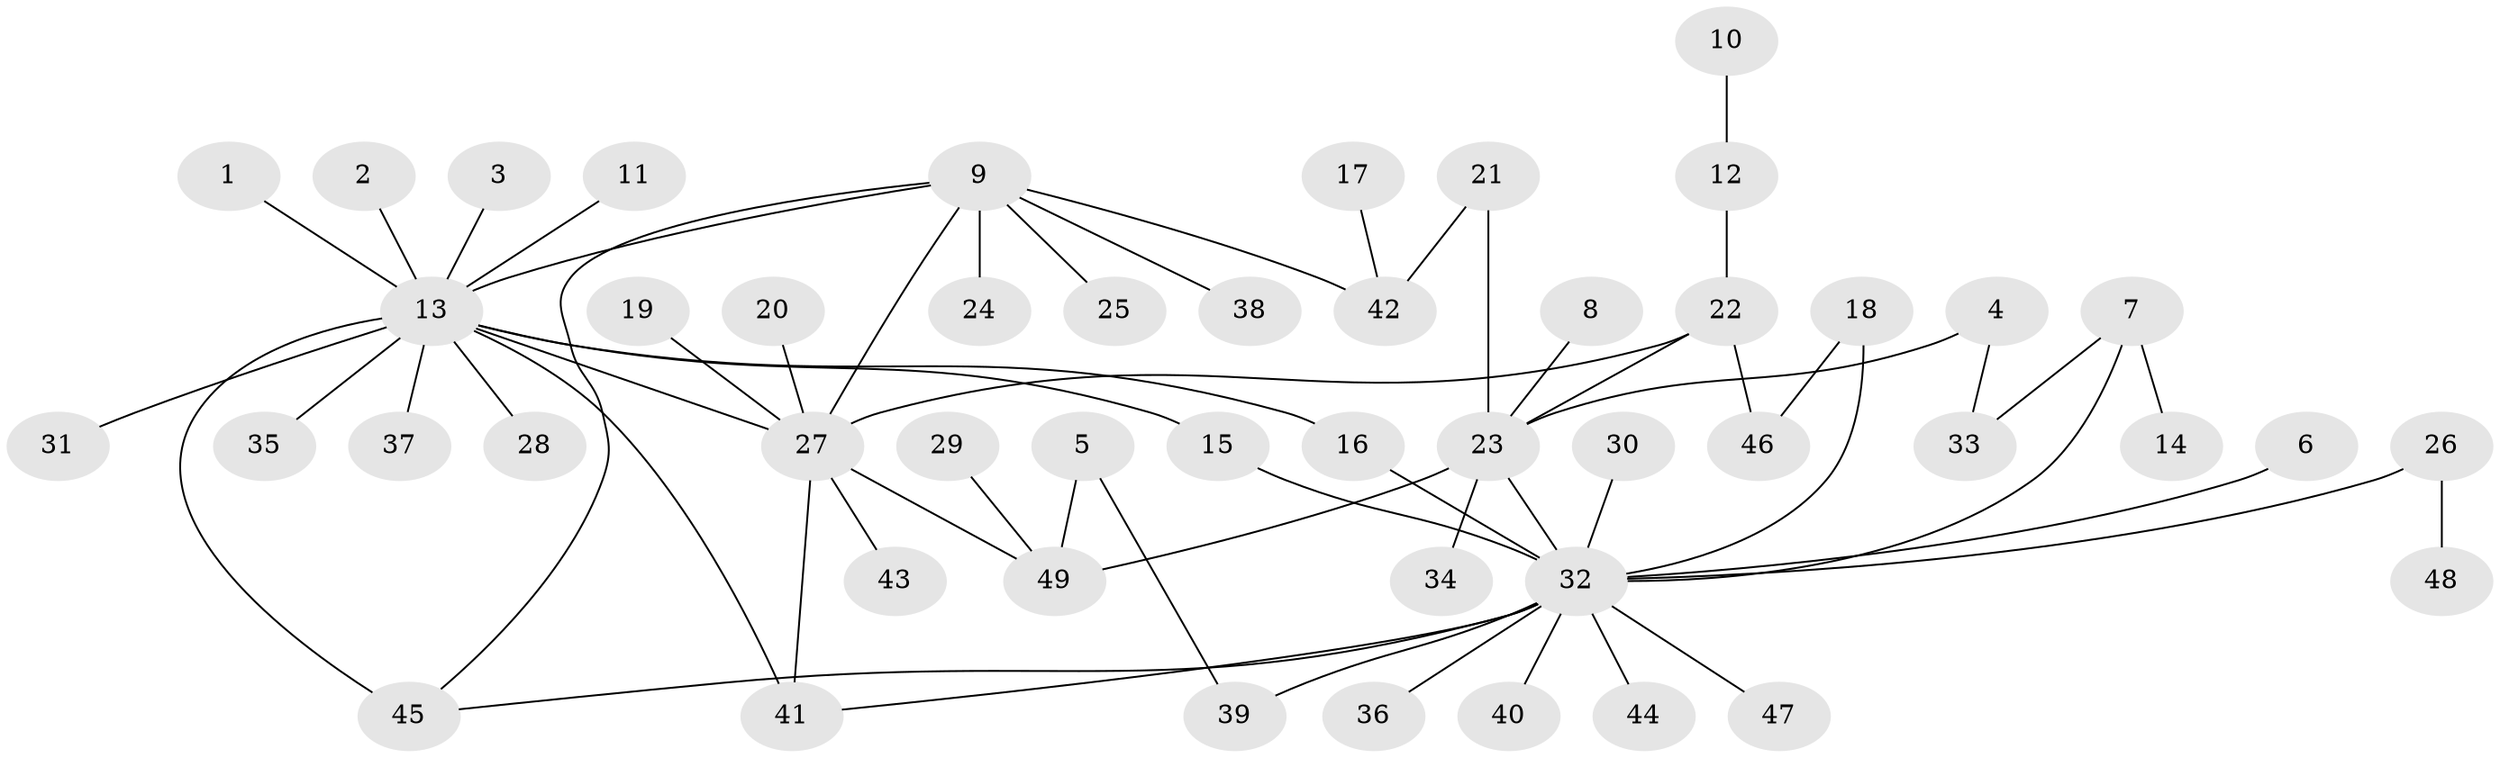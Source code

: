 // original degree distribution, {18: 0.01020408163265306, 9: 0.02040816326530612, 4: 0.061224489795918366, 17: 0.01020408163265306, 3: 0.11224489795918367, 1: 0.5918367346938775, 5: 0.02040816326530612, 6: 0.01020408163265306, 10: 0.01020408163265306, 2: 0.15306122448979592}
// Generated by graph-tools (version 1.1) at 2025/01/03/09/25 03:01:42]
// undirected, 49 vertices, 60 edges
graph export_dot {
graph [start="1"]
  node [color=gray90,style=filled];
  1;
  2;
  3;
  4;
  5;
  6;
  7;
  8;
  9;
  10;
  11;
  12;
  13;
  14;
  15;
  16;
  17;
  18;
  19;
  20;
  21;
  22;
  23;
  24;
  25;
  26;
  27;
  28;
  29;
  30;
  31;
  32;
  33;
  34;
  35;
  36;
  37;
  38;
  39;
  40;
  41;
  42;
  43;
  44;
  45;
  46;
  47;
  48;
  49;
  1 -- 13 [weight=1.0];
  2 -- 13 [weight=1.0];
  3 -- 13 [weight=1.0];
  4 -- 23 [weight=1.0];
  4 -- 33 [weight=1.0];
  5 -- 39 [weight=1.0];
  5 -- 49 [weight=1.0];
  6 -- 32 [weight=1.0];
  7 -- 14 [weight=1.0];
  7 -- 32 [weight=1.0];
  7 -- 33 [weight=1.0];
  8 -- 23 [weight=1.0];
  9 -- 13 [weight=1.0];
  9 -- 24 [weight=1.0];
  9 -- 25 [weight=1.0];
  9 -- 27 [weight=1.0];
  9 -- 38 [weight=1.0];
  9 -- 42 [weight=1.0];
  9 -- 45 [weight=1.0];
  10 -- 12 [weight=1.0];
  11 -- 13 [weight=1.0];
  12 -- 22 [weight=1.0];
  13 -- 15 [weight=2.0];
  13 -- 16 [weight=1.0];
  13 -- 27 [weight=1.0];
  13 -- 28 [weight=1.0];
  13 -- 31 [weight=1.0];
  13 -- 35 [weight=1.0];
  13 -- 37 [weight=1.0];
  13 -- 41 [weight=1.0];
  13 -- 45 [weight=2.0];
  15 -- 32 [weight=1.0];
  16 -- 32 [weight=1.0];
  17 -- 42 [weight=1.0];
  18 -- 32 [weight=1.0];
  18 -- 46 [weight=1.0];
  19 -- 27 [weight=1.0];
  20 -- 27 [weight=1.0];
  21 -- 23 [weight=1.0];
  21 -- 42 [weight=1.0];
  22 -- 23 [weight=1.0];
  22 -- 27 [weight=1.0];
  22 -- 46 [weight=1.0];
  23 -- 32 [weight=1.0];
  23 -- 34 [weight=1.0];
  23 -- 49 [weight=1.0];
  26 -- 32 [weight=1.0];
  26 -- 48 [weight=1.0];
  27 -- 41 [weight=1.0];
  27 -- 43 [weight=1.0];
  27 -- 49 [weight=1.0];
  29 -- 49 [weight=1.0];
  30 -- 32 [weight=1.0];
  32 -- 36 [weight=1.0];
  32 -- 39 [weight=1.0];
  32 -- 40 [weight=1.0];
  32 -- 41 [weight=1.0];
  32 -- 44 [weight=1.0];
  32 -- 45 [weight=1.0];
  32 -- 47 [weight=1.0];
}
